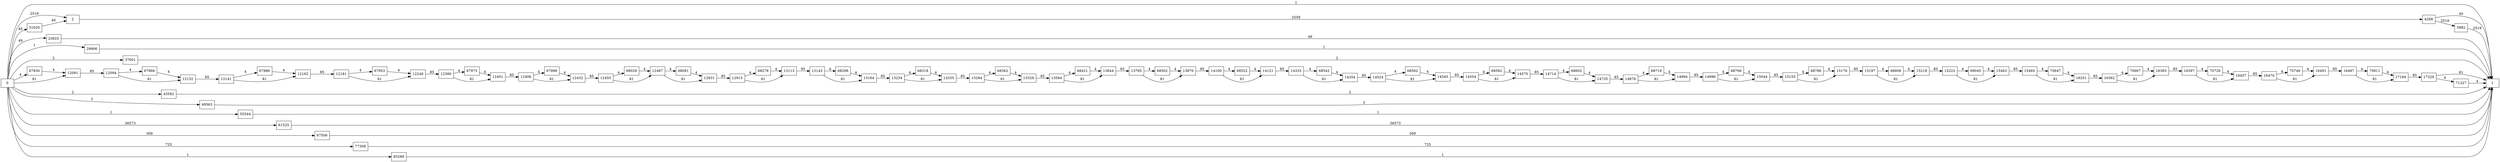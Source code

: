 digraph {
	graph [rankdir=LR]
	node [shape=rectangle]
	2 -> 4268 [label=2559]
	4268 -> 1 [label=40]
	4268 -> 5982 [label=2519]
	5982 -> 1 [label=2519]
	12091 -> 12094 [label=85]
	12094 -> 12132 [label=81]
	12094 -> 67866 [label=4]
	12132 -> 12141 [label=85]
	12141 -> 12162 [label=81]
	12141 -> 67886 [label=4]
	12162 -> 12181 [label=85]
	12181 -> 12248 [label=81]
	12181 -> 67953 [label=4]
	12248 -> 12380 [label=85]
	12380 -> 12401 [label=81]
	12380 -> 67973 [label=4]
	12401 -> 12406 [label=85]
	12406 -> 12432 [label=81]
	12406 -> 67998 [label=4]
	12432 -> 12455 [label=85]
	12455 -> 12487 [label=81]
	12455 -> 68029 [label=4]
	12487 -> 12831 [label=81]
	12487 -> 68081 [label=4]
	12831 -> 12915 [label=85]
	12915 -> 13113 [label=81]
	12915 -> 68278 [label=4]
	13113 -> 13143 [label=85]
	13143 -> 13164 [label=81]
	13143 -> 68298 [label=4]
	13164 -> 13234 [label=85]
	13234 -> 13255 [label=81]
	13234 -> 68318 [label=4]
	13255 -> 13284 [label=85]
	13284 -> 13329 [label=81]
	13284 -> 68362 [label=4]
	13329 -> 13584 [label=85]
	13584 -> 13644 [label=81]
	13584 -> 68421 [label=4]
	13644 -> 13785 [label=85]
	13785 -> 13870 [label=81]
	13785 -> 68502 [label=4]
	13870 -> 14100 [label=85]
	14100 -> 14121 [label=81]
	14100 -> 68522 [label=4]
	14121 -> 14333 [label=85]
	14333 -> 14354 [label=81]
	14333 -> 68542 [label=4]
	14354 -> 14524 [label=85]
	14524 -> 14545 [label=81]
	14524 -> 68562 [label=4]
	14545 -> 14554 [label=85]
	14554 -> 14575 [label=81]
	14554 -> 68582 [label=4]
	14575 -> 14714 [label=85]
	14714 -> 14735 [label=81]
	14714 -> 68602 [label=4]
	14735 -> 14876 [label=85]
	14876 -> 14994 [label=81]
	14876 -> 68719 [label=4]
	14994 -> 14996 [label=85]
	14996 -> 15044 [label=81]
	14996 -> 68766 [label=4]
	15044 -> 15155 [label=85]
	15155 -> 15176 [label=81]
	15155 -> 68786 [label=4]
	15176 -> 15197 [label=85]
	15197 -> 15218 [label=81]
	15197 -> 68806 [label=4]
	15218 -> 15223 [label=85]
	15223 -> 15463 [label=81]
	15223 -> 69045 [label=4]
	15463 -> 15465 [label=85]
	15465 -> 16251 [label=81]
	15465 -> 70647 [label=4]
	16251 -> 16362 [label=85]
	16362 -> 16383 [label=81]
	16362 -> 70667 [label=4]
	16383 -> 16397 [label=85]
	16397 -> 16457 [label=81]
	16397 -> 70726 [label=4]
	16457 -> 16470 [label=85]
	16470 -> 16491 [label=81]
	16470 -> 70746 [label=4]
	16491 -> 16497 [label=85]
	16497 -> 17184 [label=81]
	16497 -> 70811 [label=4]
	17184 -> 17329 [label=85]
	17329 -> 1 [label=81]
	17329 -> 71327 [label=4]
	23925 -> 1 [label=49]
	29906 -> 1 [label=1]
	31620 -> 2 [label=40]
	37601 -> 1 [label=2]
	43582 -> 1 [label=2]
	49563 -> 1 [label=3]
	55544 -> 1 [label=1]
	61525 -> 1 [label=36573]
	67506 -> 1 [label=309]
	67830 -> 12091 [label=4]
	67866 -> 12132 [label=4]
	67886 -> 12162 [label=4]
	67953 -> 12248 [label=4]
	67973 -> 12401 [label=4]
	67998 -> 12432 [label=4]
	68029 -> 12487 [label=4]
	68081 -> 12831 [label=4]
	68278 -> 13113 [label=4]
	68298 -> 13164 [label=4]
	68318 -> 13255 [label=4]
	68362 -> 13329 [label=4]
	68421 -> 13644 [label=4]
	68502 -> 13870 [label=4]
	68522 -> 14121 [label=4]
	68542 -> 14354 [label=4]
	68562 -> 14545 [label=4]
	68582 -> 14575 [label=4]
	68602 -> 14735 [label=4]
	68719 -> 14994 [label=4]
	68766 -> 15044 [label=4]
	68786 -> 15176 [label=4]
	68806 -> 15218 [label=4]
	69045 -> 15463 [label=4]
	70647 -> 16251 [label=4]
	70667 -> 16383 [label=4]
	70726 -> 16457 [label=4]
	70746 -> 16491 [label=4]
	70811 -> 17184 [label=4]
	71327 -> 1 [label=4]
	77308 -> 1 [label=725]
	83289 -> 1 [label=1]
	0 -> 2 [label=2519]
	0 -> 1 [label=1]
	0 -> 12091 [label=81]
	0 -> 23925 [label=49]
	0 -> 29906 [label=1]
	0 -> 31620 [label=40]
	0 -> 37601 [label=2]
	0 -> 43582 [label=2]
	0 -> 49563 [label=3]
	0 -> 55544 [label=1]
	0 -> 61525 [label=36573]
	0 -> 67506 [label=309]
	0 -> 67830 [label=4]
	0 -> 77308 [label=725]
	0 -> 83289 [label=1]
}
